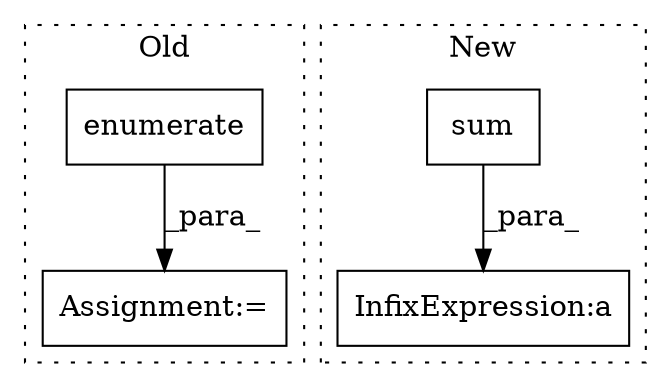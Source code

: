 digraph G {
subgraph cluster0 {
1 [label="enumerate" a="32" s="490,544" l="10,2" shape="box"];
3 [label="Assignment:=" a="7" s="392" l="12" shape="box"];
label = "Old";
style="dotted";
}
subgraph cluster1 {
2 [label="sum" a="32" s="478,529" l="4,2" shape="box"];
4 [label="InfixExpression:a" a="27" s="533" l="8" shape="box"];
label = "New";
style="dotted";
}
1 -> 3 [label="_para_"];
2 -> 4 [label="_para_"];
}